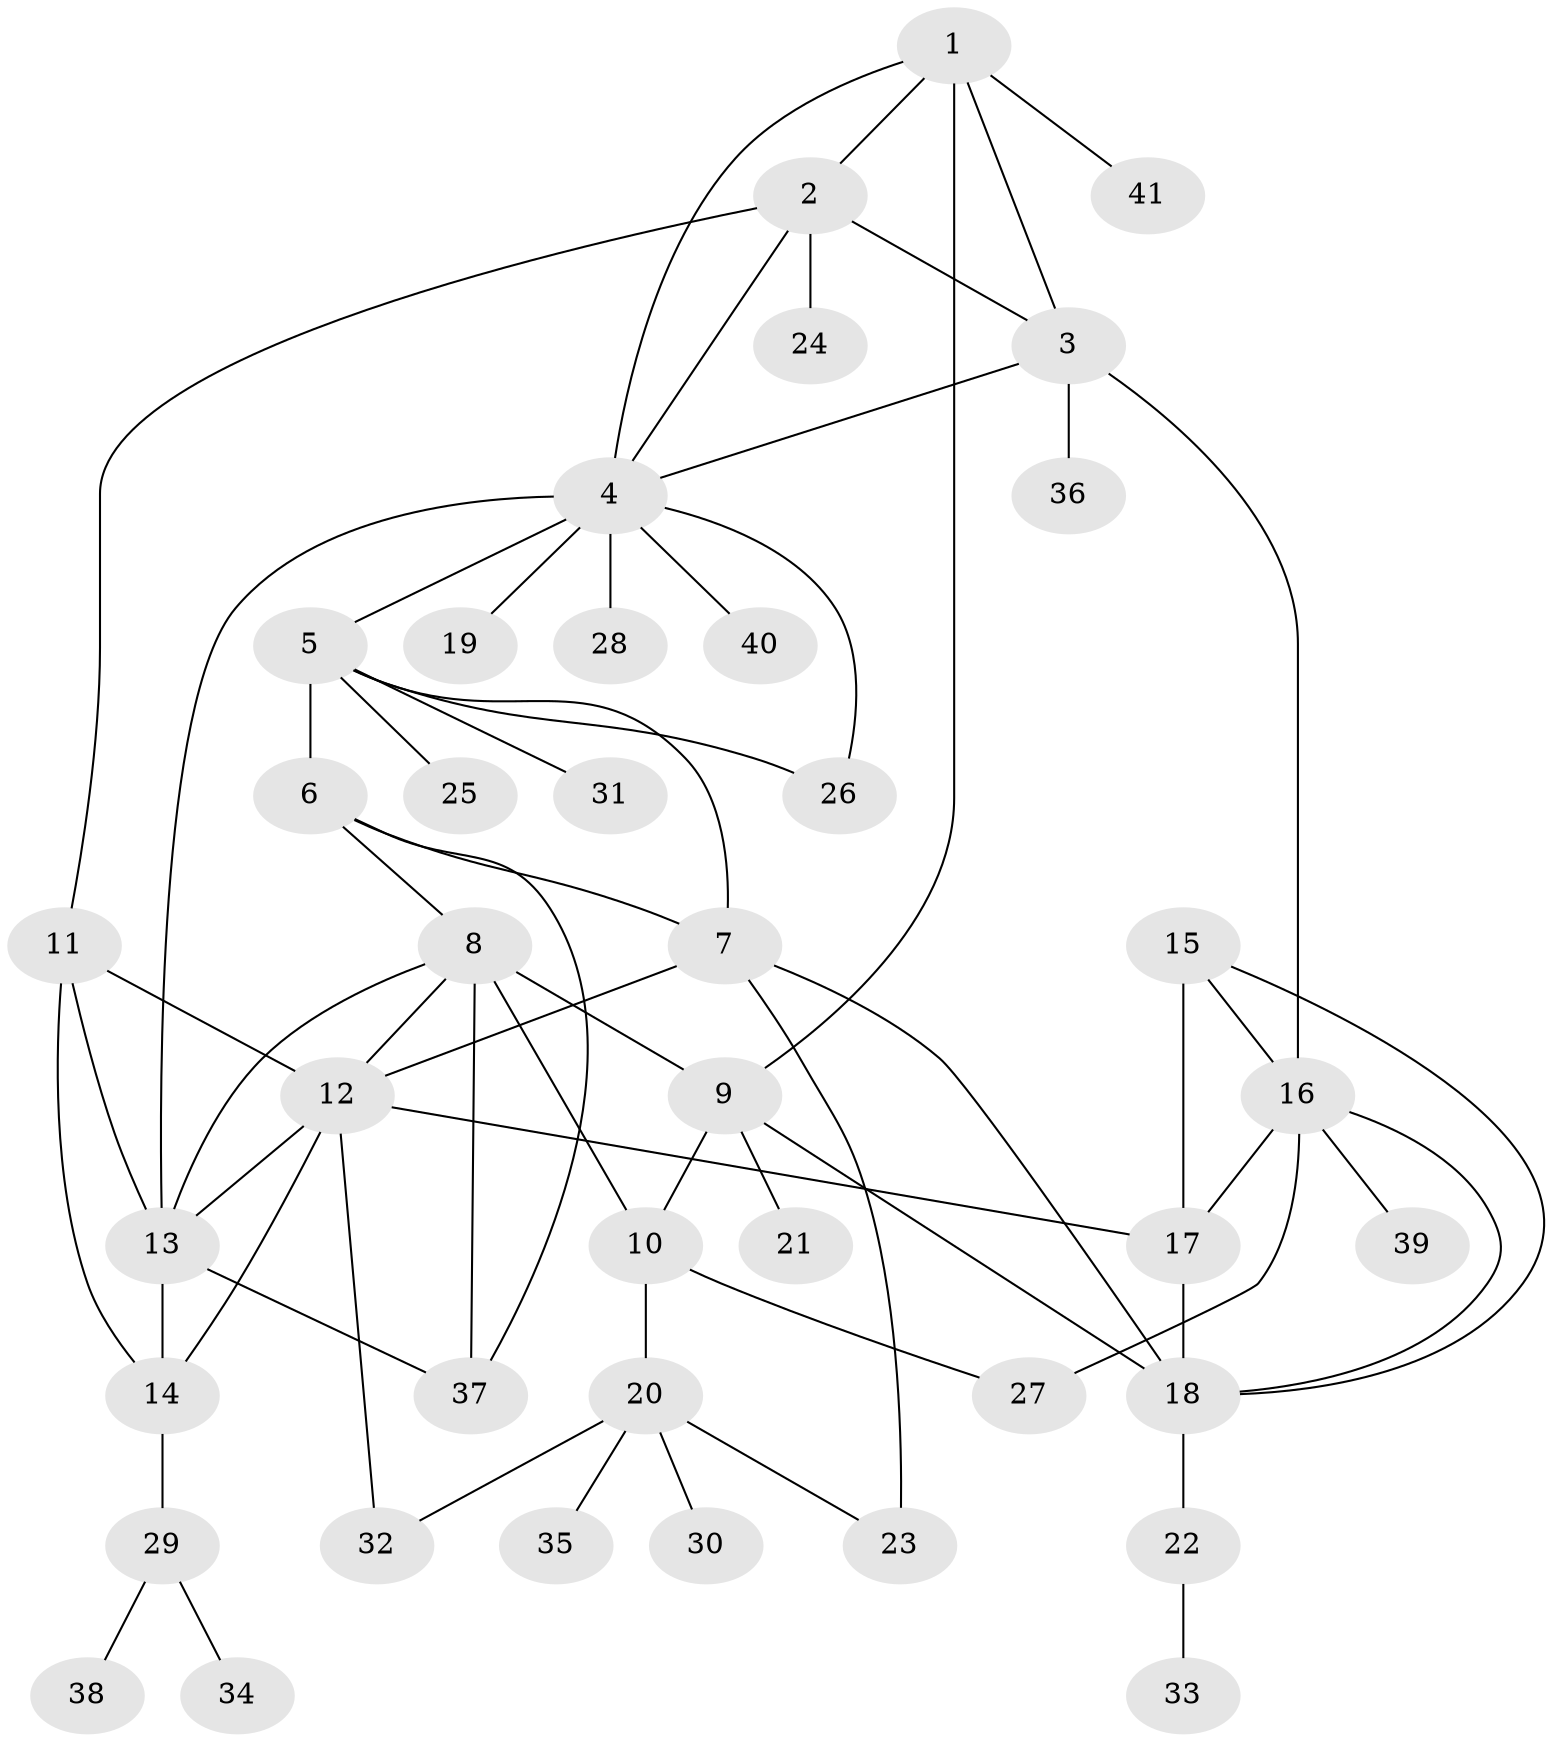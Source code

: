 // original degree distribution, {6: 0.08641975308641975, 10: 0.037037037037037035, 4: 0.04938271604938271, 7: 0.037037037037037035, 9: 0.012345679012345678, 5: 0.037037037037037035, 8: 0.012345679012345678, 1: 0.5308641975308642, 2: 0.1728395061728395, 3: 0.024691358024691357}
// Generated by graph-tools (version 1.1) at 2025/37/03/09/25 02:37:11]
// undirected, 41 vertices, 65 edges
graph export_dot {
graph [start="1"]
  node [color=gray90,style=filled];
  1;
  2;
  3;
  4;
  5;
  6;
  7;
  8;
  9;
  10;
  11;
  12;
  13;
  14;
  15;
  16;
  17;
  18;
  19;
  20;
  21;
  22;
  23;
  24;
  25;
  26;
  27;
  28;
  29;
  30;
  31;
  32;
  33;
  34;
  35;
  36;
  37;
  38;
  39;
  40;
  41;
  1 -- 2 [weight=1.0];
  1 -- 3 [weight=1.0];
  1 -- 4 [weight=1.0];
  1 -- 9 [weight=1.0];
  1 -- 41 [weight=1.0];
  2 -- 3 [weight=1.0];
  2 -- 4 [weight=1.0];
  2 -- 11 [weight=1.0];
  2 -- 24 [weight=5.0];
  3 -- 4 [weight=1.0];
  3 -- 16 [weight=1.0];
  3 -- 36 [weight=1.0];
  4 -- 5 [weight=1.0];
  4 -- 13 [weight=1.0];
  4 -- 19 [weight=1.0];
  4 -- 26 [weight=1.0];
  4 -- 28 [weight=1.0];
  4 -- 40 [weight=1.0];
  5 -- 6 [weight=2.0];
  5 -- 7 [weight=2.0];
  5 -- 25 [weight=1.0];
  5 -- 26 [weight=1.0];
  5 -- 31 [weight=1.0];
  6 -- 7 [weight=1.0];
  6 -- 8 [weight=1.0];
  6 -- 37 [weight=1.0];
  7 -- 12 [weight=1.0];
  7 -- 18 [weight=1.0];
  7 -- 23 [weight=1.0];
  8 -- 9 [weight=3.0];
  8 -- 10 [weight=1.0];
  8 -- 12 [weight=1.0];
  8 -- 13 [weight=1.0];
  8 -- 37 [weight=1.0];
  9 -- 10 [weight=2.0];
  9 -- 18 [weight=1.0];
  9 -- 21 [weight=1.0];
  10 -- 20 [weight=1.0];
  10 -- 27 [weight=1.0];
  11 -- 12 [weight=1.0];
  11 -- 13 [weight=1.0];
  11 -- 14 [weight=1.0];
  12 -- 13 [weight=1.0];
  12 -- 14 [weight=1.0];
  12 -- 17 [weight=1.0];
  12 -- 32 [weight=1.0];
  13 -- 14 [weight=1.0];
  13 -- 37 [weight=1.0];
  14 -- 29 [weight=1.0];
  15 -- 16 [weight=1.0];
  15 -- 17 [weight=1.0];
  15 -- 18 [weight=1.0];
  16 -- 17 [weight=1.0];
  16 -- 18 [weight=1.0];
  16 -- 27 [weight=1.0];
  16 -- 39 [weight=1.0];
  17 -- 18 [weight=3.0];
  18 -- 22 [weight=1.0];
  20 -- 23 [weight=1.0];
  20 -- 30 [weight=1.0];
  20 -- 32 [weight=1.0];
  20 -- 35 [weight=1.0];
  22 -- 33 [weight=1.0];
  29 -- 34 [weight=1.0];
  29 -- 38 [weight=1.0];
}

